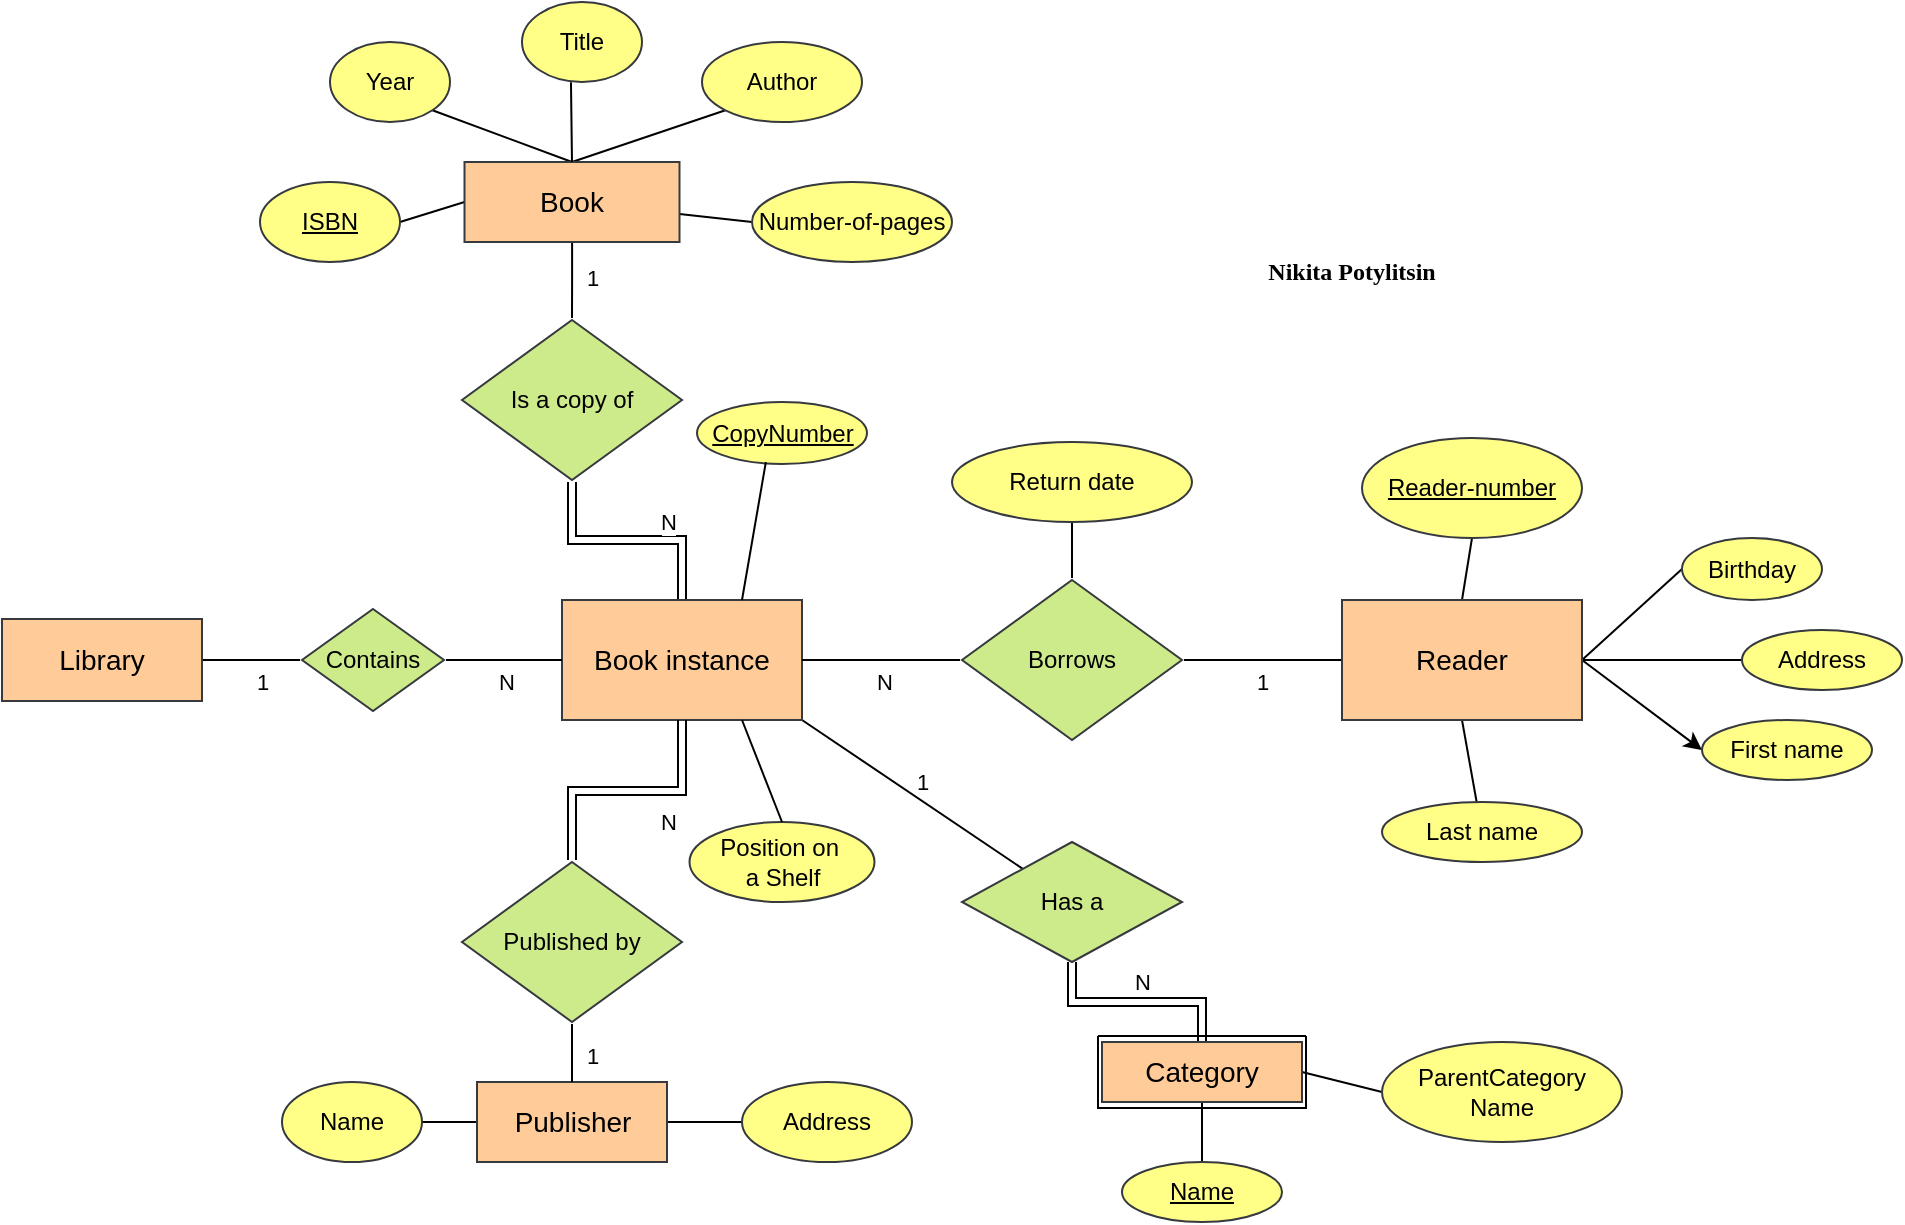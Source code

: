 <mxfile version="24.7.17">
  <diagram name="Страница — 1" id="hSiBeqSM1IHHw422gZMb">
    <mxGraphModel dx="1235" dy="707" grid="1" gridSize="10" guides="1" tooltips="1" connect="1" arrows="1" fold="1" page="1" pageScale="1" pageWidth="827" pageHeight="1169" background="#FFFFFF" math="0" shadow="0">
      <root>
        <mxCell id="0" />
        <mxCell id="1" parent="0" />
        <mxCell id="QyRc5C4AdSYWX_pMLUuo-34" style="edgeStyle=orthogonalEdgeStyle;rounded=0;orthogonalLoop=1;jettySize=auto;html=1;endArrow=none;endFill=0;" parent="1" source="QyRc5C4AdSYWX_pMLUuo-20" target="QyRc5C4AdSYWX_pMLUuo-33" edge="1">
          <mxGeometry relative="1" as="geometry" />
        </mxCell>
        <mxCell id="QyRc5C4AdSYWX_pMLUuo-40" value="1" style="edgeLabel;html=1;align=center;verticalAlign=middle;resizable=0;points=[];" parent="QyRc5C4AdSYWX_pMLUuo-34" vertex="1" connectable="0">
          <mxGeometry x="0.218" y="-2" relative="1" as="geometry">
            <mxPoint y="9" as="offset" />
          </mxGeometry>
        </mxCell>
        <mxCell id="QyRc5C4AdSYWX_pMLUuo-20" value="&lt;font style=&quot;font-size: 14px;&quot;&gt;Library&lt;/font&gt;" style="rounded=0;whiteSpace=wrap;html=1;fillColor=#ffcc99;strokeColor=#36393d;" parent="1" vertex="1">
          <mxGeometry x="250" y="688.5" width="100" height="41" as="geometry" />
        </mxCell>
        <mxCell id="QyRc5C4AdSYWX_pMLUuo-31" style="edgeStyle=orthogonalEdgeStyle;rounded=0;orthogonalLoop=1;jettySize=auto;html=1;shape=link;" parent="1" source="QyRc5C4AdSYWX_pMLUuo-21" target="QyRc5C4AdSYWX_pMLUuo-24" edge="1">
          <mxGeometry relative="1" as="geometry" />
        </mxCell>
        <mxCell id="QyRc5C4AdSYWX_pMLUuo-39" value="N" style="edgeLabel;html=1;align=center;verticalAlign=middle;resizable=0;points=[];" parent="QyRc5C4AdSYWX_pMLUuo-31" vertex="1" connectable="0">
          <mxGeometry x="-0.073" y="-5" relative="1" as="geometry">
            <mxPoint x="16" y="-4" as="offset" />
          </mxGeometry>
        </mxCell>
        <mxCell id="esIEEUArtfWU6ATxcibH-24" value="1" style="rounded=0;orthogonalLoop=1;jettySize=auto;html=1;exitX=1;exitY=1;exitDx=0;exitDy=0;startArrow=none;startFill=0;endArrow=none;endFill=0;" parent="1" source="QyRc5C4AdSYWX_pMLUuo-21" target="esIEEUArtfWU6ATxcibH-23" edge="1">
          <mxGeometry x="0.008" y="8" relative="1" as="geometry">
            <mxPoint as="offset" />
          </mxGeometry>
        </mxCell>
        <mxCell id="QyRc5C4AdSYWX_pMLUuo-21" value="&lt;font style=&quot;font-size: 14px;&quot;&gt;Book instance&lt;/font&gt;" style="rounded=0;whiteSpace=wrap;html=1;fillColor=#ffcc99;strokeColor=#36393d;" parent="1" vertex="1">
          <mxGeometry x="530" y="679" width="120" height="60" as="geometry" />
        </mxCell>
        <mxCell id="QyRc5C4AdSYWX_pMLUuo-22" style="edgeStyle=orthogonalEdgeStyle;rounded=0;orthogonalLoop=1;jettySize=auto;html=1;entryX=0.5;entryY=0;entryDx=0;entryDy=0;strokeColor=default;verticalAlign=middle;endArrow=none;endFill=0;" parent="1" source="QyRc5C4AdSYWX_pMLUuo-23" target="QyRc5C4AdSYWX_pMLUuo-24" edge="1">
          <mxGeometry relative="1" as="geometry" />
        </mxCell>
        <mxCell id="QyRc5C4AdSYWX_pMLUuo-38" value="1" style="edgeLabel;html=1;align=center;verticalAlign=middle;resizable=0;points=[];" parent="QyRc5C4AdSYWX_pMLUuo-22" vertex="1" connectable="0">
          <mxGeometry x="-0.041" relative="1" as="geometry">
            <mxPoint x="10" as="offset" />
          </mxGeometry>
        </mxCell>
        <mxCell id="QyRc5C4AdSYWX_pMLUuo-30" style="edgeStyle=orthogonalEdgeStyle;rounded=0;orthogonalLoop=1;jettySize=auto;html=1;exitX=0.5;exitY=1;exitDx=0;exitDy=0;endArrow=none;endFill=0;shape=link;" parent="1" source="QyRc5C4AdSYWX_pMLUuo-21" target="QyRc5C4AdSYWX_pMLUuo-26" edge="1">
          <mxGeometry relative="1" as="geometry" />
        </mxCell>
        <mxCell id="QyRc5C4AdSYWX_pMLUuo-36" value="N" style="edgeLabel;html=1;align=center;verticalAlign=middle;resizable=0;points=[];" parent="QyRc5C4AdSYWX_pMLUuo-30" vertex="1" connectable="0">
          <mxGeometry x="-0.317" y="-2" relative="1" as="geometry">
            <mxPoint y="17" as="offset" />
          </mxGeometry>
        </mxCell>
        <mxCell id="esIEEUArtfWU6ATxcibH-11" style="rounded=0;orthogonalLoop=1;jettySize=auto;html=1;entryX=0;entryY=0.5;entryDx=0;entryDy=0;endArrow=none;endFill=0;" parent="1" source="QyRc5C4AdSYWX_pMLUuo-23" target="esIEEUArtfWU6ATxcibH-10" edge="1">
          <mxGeometry relative="1" as="geometry" />
        </mxCell>
        <mxCell id="esIEEUArtfWU6ATxcibH-12" style="rounded=0;orthogonalLoop=1;jettySize=auto;html=1;exitX=0.5;exitY=0;exitDx=0;exitDy=0;entryX=0;entryY=1;entryDx=0;entryDy=0;endArrow=none;endFill=0;" parent="1" source="QyRc5C4AdSYWX_pMLUuo-23" target="esIEEUArtfWU6ATxcibH-9" edge="1">
          <mxGeometry relative="1" as="geometry" />
        </mxCell>
        <mxCell id="esIEEUArtfWU6ATxcibH-15" style="rounded=0;orthogonalLoop=1;jettySize=auto;html=1;exitX=0.5;exitY=0;exitDx=0;exitDy=0;entryX=1;entryY=1;entryDx=0;entryDy=0;endArrow=none;endFill=0;" parent="1" source="QyRc5C4AdSYWX_pMLUuo-23" target="esIEEUArtfWU6ATxcibH-7" edge="1">
          <mxGeometry relative="1" as="geometry" />
        </mxCell>
        <mxCell id="esIEEUArtfWU6ATxcibH-16" style="rounded=0;orthogonalLoop=1;jettySize=auto;html=1;exitX=0;exitY=0.5;exitDx=0;exitDy=0;entryX=1;entryY=0.5;entryDx=0;entryDy=0;endArrow=none;endFill=0;" parent="1" source="QyRc5C4AdSYWX_pMLUuo-23" target="esIEEUArtfWU6ATxcibH-6" edge="1">
          <mxGeometry relative="1" as="geometry" />
        </mxCell>
        <mxCell id="QyRc5C4AdSYWX_pMLUuo-23" value="&lt;font style=&quot;font-size: 14px;&quot;&gt;Book&lt;/font&gt;" style="rounded=0;whiteSpace=wrap;html=1;fillColor=#ffcc99;strokeColor=#36393d;" parent="1" vertex="1">
          <mxGeometry x="481.25" y="460" width="107.5" height="40" as="geometry" />
        </mxCell>
        <mxCell id="QyRc5C4AdSYWX_pMLUuo-24" value="Is a copy of" style="rhombus;whiteSpace=wrap;html=1;perimeterSpacing=1;rounded=0;shadow=0;verticalAlign=middle;fillColor=#cdeb8b;strokeColor=#36393d;" parent="1" vertex="1">
          <mxGeometry x="480" y="539" width="110" height="80" as="geometry" />
        </mxCell>
        <mxCell id="esIEEUArtfWU6ATxcibH-19" style="edgeStyle=orthogonalEdgeStyle;rounded=0;orthogonalLoop=1;jettySize=auto;html=1;exitX=1;exitY=0.5;exitDx=0;exitDy=0;entryX=0;entryY=0.5;entryDx=0;entryDy=0;endArrow=none;endFill=0;" parent="1" source="QyRc5C4AdSYWX_pMLUuo-25" target="esIEEUArtfWU6ATxcibH-18" edge="1">
          <mxGeometry relative="1" as="geometry" />
        </mxCell>
        <mxCell id="esIEEUArtfWU6ATxcibH-20" style="edgeStyle=orthogonalEdgeStyle;rounded=0;orthogonalLoop=1;jettySize=auto;html=1;exitX=0;exitY=0.5;exitDx=0;exitDy=0;entryX=1;entryY=0.5;entryDx=0;entryDy=0;endArrow=none;endFill=0;" parent="1" source="QyRc5C4AdSYWX_pMLUuo-25" target="esIEEUArtfWU6ATxcibH-17" edge="1">
          <mxGeometry relative="1" as="geometry" />
        </mxCell>
        <mxCell id="QyRc5C4AdSYWX_pMLUuo-25" value="&lt;font style=&quot;font-size: 14px;&quot;&gt;Publisher&lt;/font&gt;" style="rounded=0;whiteSpace=wrap;html=1;fillColor=#ffcc99;strokeColor=#36393d;" parent="1" vertex="1">
          <mxGeometry x="487.5" y="920" width="95" height="40" as="geometry" />
        </mxCell>
        <mxCell id="QyRc5C4AdSYWX_pMLUuo-32" style="edgeStyle=orthogonalEdgeStyle;rounded=0;orthogonalLoop=1;jettySize=auto;html=1;entryX=0.5;entryY=0;entryDx=0;entryDy=0;endArrow=none;endFill=0;" parent="1" source="QyRc5C4AdSYWX_pMLUuo-26" target="QyRc5C4AdSYWX_pMLUuo-25" edge="1">
          <mxGeometry relative="1" as="geometry" />
        </mxCell>
        <mxCell id="QyRc5C4AdSYWX_pMLUuo-37" value="1" style="edgeLabel;html=1;align=center;verticalAlign=middle;resizable=0;points=[];" parent="QyRc5C4AdSYWX_pMLUuo-32" vertex="1" connectable="0">
          <mxGeometry x="-0.333" y="-2" relative="1" as="geometry">
            <mxPoint x="12" y="-1" as="offset" />
          </mxGeometry>
        </mxCell>
        <mxCell id="QyRc5C4AdSYWX_pMLUuo-26" value="Published by" style="rhombus;whiteSpace=wrap;html=1;perimeterSpacing=1;rounded=0;shadow=0;verticalAlign=middle;fillColor=#cdeb8b;strokeColor=#36393d;" parent="1" vertex="1">
          <mxGeometry x="480" y="810" width="110" height="80" as="geometry" />
        </mxCell>
        <mxCell id="QyRc5C4AdSYWX_pMLUuo-35" style="edgeStyle=orthogonalEdgeStyle;rounded=0;orthogonalLoop=1;jettySize=auto;html=1;endArrow=none;endFill=0;" parent="1" source="QyRc5C4AdSYWX_pMLUuo-33" target="QyRc5C4AdSYWX_pMLUuo-21" edge="1">
          <mxGeometry relative="1" as="geometry" />
        </mxCell>
        <mxCell id="QyRc5C4AdSYWX_pMLUuo-41" value="N" style="edgeLabel;html=1;align=center;verticalAlign=middle;resizable=0;points=[];" parent="QyRc5C4AdSYWX_pMLUuo-35" vertex="1" connectable="0">
          <mxGeometry x="0.122" y="-1" relative="1" as="geometry">
            <mxPoint x="-3" y="10" as="offset" />
          </mxGeometry>
        </mxCell>
        <mxCell id="QyRc5C4AdSYWX_pMLUuo-33" value="Contains" style="rhombus;whiteSpace=wrap;html=1;perimeterSpacing=1;rounded=0;shadow=0;verticalAlign=middle;fillColor=#cdeb8b;strokeColor=#36393d;" parent="1" vertex="1">
          <mxGeometry x="400" y="683.5" width="71" height="51" as="geometry" />
        </mxCell>
        <mxCell id="QyRc5C4AdSYWX_pMLUuo-46" style="edgeStyle=orthogonalEdgeStyle;rounded=0;orthogonalLoop=1;jettySize=auto;html=1;endArrow=none;endFill=0;" parent="1" source="QyRc5C4AdSYWX_pMLUuo-44" target="QyRc5C4AdSYWX_pMLUuo-45" edge="1">
          <mxGeometry relative="1" as="geometry" />
        </mxCell>
        <mxCell id="QyRc5C4AdSYWX_pMLUuo-48" value="1" style="edgeLabel;html=1;align=center;verticalAlign=middle;resizable=0;points=[];" parent="QyRc5C4AdSYWX_pMLUuo-46" vertex="1" connectable="0">
          <mxGeometry x="-0.494" y="-1" relative="1" as="geometry">
            <mxPoint x="-20" y="12" as="offset" />
          </mxGeometry>
        </mxCell>
        <mxCell id="QyRc5C4AdSYWX_pMLUuo-58" style="rounded=0;orthogonalLoop=1;jettySize=auto;html=1;endArrow=none;endFill=0;" parent="1" source="QyRc5C4AdSYWX_pMLUuo-44" target="QyRc5C4AdSYWX_pMLUuo-55" edge="1">
          <mxGeometry relative="1" as="geometry" />
        </mxCell>
        <mxCell id="QyRc5C4AdSYWX_pMLUuo-59" style="rounded=0;orthogonalLoop=1;jettySize=auto;html=1;entryX=0;entryY=0.5;entryDx=0;entryDy=0;endArrow=none;endFill=0;" parent="1" target="QyRc5C4AdSYWX_pMLUuo-56" edge="1">
          <mxGeometry relative="1" as="geometry">
            <mxPoint x="1040" y="709" as="sourcePoint" />
          </mxGeometry>
        </mxCell>
        <mxCell id="esIEEUArtfWU6ATxcibH-30" style="rounded=0;orthogonalLoop=1;jettySize=auto;html=1;exitX=1;exitY=0.5;exitDx=0;exitDy=0;entryX=0;entryY=0.5;entryDx=0;entryDy=0;" parent="1" source="QyRc5C4AdSYWX_pMLUuo-44" target="QyRc5C4AdSYWX_pMLUuo-54" edge="1">
          <mxGeometry relative="1" as="geometry" />
        </mxCell>
        <mxCell id="esIEEUArtfWU6ATxcibH-31" style="rounded=0;orthogonalLoop=1;jettySize=auto;html=1;exitX=0.5;exitY=1;exitDx=0;exitDy=0;endArrow=none;endFill=0;" parent="1" source="QyRc5C4AdSYWX_pMLUuo-44" target="QyRc5C4AdSYWX_pMLUuo-52" edge="1">
          <mxGeometry relative="1" as="geometry" />
        </mxCell>
        <mxCell id="esIEEUArtfWU6ATxcibH-33" style="rounded=0;orthogonalLoop=1;jettySize=auto;html=1;exitX=0.5;exitY=0;exitDx=0;exitDy=0;entryX=0.5;entryY=1;entryDx=0;entryDy=0;endArrow=none;endFill=0;" parent="1" source="QyRc5C4AdSYWX_pMLUuo-44" target="esIEEUArtfWU6ATxcibH-32" edge="1">
          <mxGeometry relative="1" as="geometry" />
        </mxCell>
        <mxCell id="QyRc5C4AdSYWX_pMLUuo-44" value="&lt;font style=&quot;font-size: 14px;&quot;&gt;Reader&lt;/font&gt;" style="rounded=0;whiteSpace=wrap;html=1;fillColor=#ffcc99;strokeColor=#36393d;" parent="1" vertex="1">
          <mxGeometry x="920" y="679" width="120" height="60" as="geometry" />
        </mxCell>
        <mxCell id="QyRc5C4AdSYWX_pMLUuo-47" style="edgeStyle=orthogonalEdgeStyle;rounded=0;orthogonalLoop=1;jettySize=auto;html=1;entryX=1;entryY=0.5;entryDx=0;entryDy=0;endArrow=none;endFill=0;" parent="1" source="QyRc5C4AdSYWX_pMLUuo-45" target="QyRc5C4AdSYWX_pMLUuo-21" edge="1">
          <mxGeometry relative="1" as="geometry" />
        </mxCell>
        <mxCell id="QyRc5C4AdSYWX_pMLUuo-49" value="N" style="edgeLabel;html=1;align=center;verticalAlign=middle;resizable=0;points=[];" parent="QyRc5C4AdSYWX_pMLUuo-47" vertex="1" connectable="0">
          <mxGeometry x="-0.038" y="-1" relative="1" as="geometry">
            <mxPoint y="12" as="offset" />
          </mxGeometry>
        </mxCell>
        <mxCell id="QyRc5C4AdSYWX_pMLUuo-51" style="edgeStyle=orthogonalEdgeStyle;rounded=0;orthogonalLoop=1;jettySize=auto;html=1;endArrow=none;endFill=0;" parent="1" source="QyRc5C4AdSYWX_pMLUuo-45" target="QyRc5C4AdSYWX_pMLUuo-50" edge="1">
          <mxGeometry relative="1" as="geometry" />
        </mxCell>
        <mxCell id="QyRc5C4AdSYWX_pMLUuo-45" value="Borrows" style="rhombus;whiteSpace=wrap;html=1;perimeterSpacing=1;rounded=0;shadow=0;verticalAlign=middle;fillColor=#cdeb8b;strokeColor=#36393d;" parent="1" vertex="1">
          <mxGeometry x="730" y="669" width="110" height="80" as="geometry" />
        </mxCell>
        <mxCell id="QyRc5C4AdSYWX_pMLUuo-50" value="Return date" style="ellipse;whiteSpace=wrap;html=1;fillColor=#ffff88;strokeColor=#36393d;" parent="1" vertex="1">
          <mxGeometry x="725" y="600" width="120" height="40" as="geometry" />
        </mxCell>
        <mxCell id="QyRc5C4AdSYWX_pMLUuo-52" value="Last name" style="ellipse;whiteSpace=wrap;html=1;fillColor=#ffff88;strokeColor=#36393d;" parent="1" vertex="1">
          <mxGeometry x="940" y="780" width="100" height="30" as="geometry" />
        </mxCell>
        <mxCell id="QyRc5C4AdSYWX_pMLUuo-54" value="First name" style="ellipse;whiteSpace=wrap;html=1;fillColor=#ffff88;strokeColor=#36393d;" parent="1" vertex="1">
          <mxGeometry x="1100" y="739" width="85" height="30" as="geometry" />
        </mxCell>
        <mxCell id="QyRc5C4AdSYWX_pMLUuo-55" value="Address" style="ellipse;whiteSpace=wrap;html=1;fillColor=#ffff88;strokeColor=#36393d;" parent="1" vertex="1">
          <mxGeometry x="1120" y="694" width="80" height="30" as="geometry" />
        </mxCell>
        <mxCell id="QyRc5C4AdSYWX_pMLUuo-56" value="Birthday" style="ellipse;whiteSpace=wrap;html=1;fillColor=#ffff88;strokeColor=#36393d;" parent="1" vertex="1">
          <mxGeometry x="1090" y="648" width="70" height="31" as="geometry" />
        </mxCell>
        <mxCell id="esIEEUArtfWU6ATxcibH-1" value="&lt;u&gt;CopyNumber&lt;/u&gt;" style="ellipse;whiteSpace=wrap;html=1;fillColor=#ffff88;strokeColor=#36393d;" parent="1" vertex="1">
          <mxGeometry x="597.5" y="580" width="85" height="31" as="geometry" />
        </mxCell>
        <mxCell id="esIEEUArtfWU6ATxcibH-2" value="Position on&amp;nbsp;&lt;div&gt;a Shelf&lt;/div&gt;" style="ellipse;whiteSpace=wrap;html=1;fillColor=#ffff88;strokeColor=#36393d;" parent="1" vertex="1">
          <mxGeometry x="593.75" y="790" width="92.5" height="40" as="geometry" />
        </mxCell>
        <mxCell id="esIEEUArtfWU6ATxcibH-3" style="rounded=0;orthogonalLoop=1;jettySize=auto;html=1;exitX=0.75;exitY=0;exitDx=0;exitDy=0;entryX=0.405;entryY=0.97;entryDx=0;entryDy=0;entryPerimeter=0;endArrow=none;endFill=0;" parent="1" source="QyRc5C4AdSYWX_pMLUuo-21" target="esIEEUArtfWU6ATxcibH-1" edge="1">
          <mxGeometry relative="1" as="geometry" />
        </mxCell>
        <mxCell id="esIEEUArtfWU6ATxcibH-4" style="rounded=0;orthogonalLoop=1;jettySize=auto;html=1;exitX=0.75;exitY=1;exitDx=0;exitDy=0;entryX=0.5;entryY=0;entryDx=0;entryDy=0;endArrow=none;endFill=0;" parent="1" source="QyRc5C4AdSYWX_pMLUuo-21" target="esIEEUArtfWU6ATxcibH-2" edge="1">
          <mxGeometry relative="1" as="geometry" />
        </mxCell>
        <mxCell id="esIEEUArtfWU6ATxcibH-6" value="&lt;u&gt;ISBN&lt;/u&gt;" style="ellipse;whiteSpace=wrap;html=1;fillColor=#ffff88;strokeColor=#36393d;" parent="1" vertex="1">
          <mxGeometry x="379" y="470" width="70" height="40" as="geometry" />
        </mxCell>
        <mxCell id="esIEEUArtfWU6ATxcibH-7" value="Year" style="ellipse;whiteSpace=wrap;html=1;fillColor=#ffff88;strokeColor=#36393d;" parent="1" vertex="1">
          <mxGeometry x="414" y="400" width="60" height="40" as="geometry" />
        </mxCell>
        <mxCell id="esIEEUArtfWU6ATxcibH-8" value="Title" style="ellipse;whiteSpace=wrap;html=1;fillColor=#ffff88;strokeColor=#36393d;" parent="1" vertex="1">
          <mxGeometry x="510" y="380" width="60" height="40" as="geometry" />
        </mxCell>
        <mxCell id="esIEEUArtfWU6ATxcibH-9" value="Author" style="ellipse;whiteSpace=wrap;html=1;fillColor=#ffff88;strokeColor=#36393d;" parent="1" vertex="1">
          <mxGeometry x="600" y="400" width="80" height="40" as="geometry" />
        </mxCell>
        <mxCell id="esIEEUArtfWU6ATxcibH-10" value="Number-of-pages" style="ellipse;whiteSpace=wrap;html=1;fillColor=#ffff88;strokeColor=#36393d;" parent="1" vertex="1">
          <mxGeometry x="625" y="470" width="100" height="40" as="geometry" />
        </mxCell>
        <mxCell id="esIEEUArtfWU6ATxcibH-13" style="rounded=0;orthogonalLoop=1;jettySize=auto;html=1;exitX=0.5;exitY=0;exitDx=0;exitDy=0;entryX=0.408;entryY=1.004;entryDx=0;entryDy=0;entryPerimeter=0;endArrow=none;endFill=0;" parent="1" source="QyRc5C4AdSYWX_pMLUuo-23" target="esIEEUArtfWU6ATxcibH-8" edge="1">
          <mxGeometry relative="1" as="geometry" />
        </mxCell>
        <mxCell id="esIEEUArtfWU6ATxcibH-17" value="Name" style="ellipse;whiteSpace=wrap;html=1;fillColor=#ffff88;strokeColor=#36393d;" parent="1" vertex="1">
          <mxGeometry x="390" y="920" width="70" height="40" as="geometry" />
        </mxCell>
        <mxCell id="esIEEUArtfWU6ATxcibH-18" value="Address" style="ellipse;whiteSpace=wrap;html=1;fillColor=#ffff88;strokeColor=#36393d;" parent="1" vertex="1">
          <mxGeometry x="620" y="920" width="85" height="40" as="geometry" />
        </mxCell>
        <mxCell id="esIEEUArtfWU6ATxcibH-25" value="N" style="edgeStyle=orthogonalEdgeStyle;rounded=0;orthogonalLoop=1;jettySize=auto;html=1;endArrow=none;endFill=0;shape=link;" parent="1" source="esIEEUArtfWU6ATxcibH-22" target="esIEEUArtfWU6ATxcibH-23" edge="1">
          <mxGeometry x="-0.048" y="-10" relative="1" as="geometry">
            <mxPoint as="offset" />
          </mxGeometry>
        </mxCell>
        <mxCell id="esIEEUArtfWU6ATxcibH-28" style="rounded=0;orthogonalLoop=1;jettySize=auto;html=1;exitX=1;exitY=0.5;exitDx=0;exitDy=0;entryX=0;entryY=0.5;entryDx=0;entryDy=0;endArrow=none;endFill=0;" parent="1" source="esIEEUArtfWU6ATxcibH-22" target="esIEEUArtfWU6ATxcibH-27" edge="1">
          <mxGeometry relative="1" as="geometry" />
        </mxCell>
        <mxCell id="esIEEUArtfWU6ATxcibH-29" style="rounded=0;orthogonalLoop=1;jettySize=auto;html=1;exitX=0.5;exitY=1;exitDx=0;exitDy=0;entryX=0.5;entryY=0;entryDx=0;entryDy=0;endArrow=none;endFill=0;" parent="1" source="esIEEUArtfWU6ATxcibH-22" target="esIEEUArtfWU6ATxcibH-26" edge="1">
          <mxGeometry relative="1" as="geometry" />
        </mxCell>
        <mxCell id="esIEEUArtfWU6ATxcibH-22" value="&lt;font style=&quot;font-size: 14px;&quot;&gt;Category&lt;/font&gt;" style="rounded=0;whiteSpace=wrap;html=1;fillColor=#ffcc99;strokeColor=#36393d;portConstraintRotation=0;" parent="1" vertex="1">
          <mxGeometry x="800" y="900" width="100" height="30" as="geometry" />
        </mxCell>
        <mxCell id="esIEEUArtfWU6ATxcibH-23" value="Has a" style="rhombus;whiteSpace=wrap;html=1;fillColor=#cdeb8b;strokeColor=#36393d;" parent="1" vertex="1">
          <mxGeometry x="730" y="800" width="110" height="60" as="geometry" />
        </mxCell>
        <mxCell id="esIEEUArtfWU6ATxcibH-26" value="&lt;u&gt;Name&lt;/u&gt;" style="ellipse;whiteSpace=wrap;html=1;fillColor=#ffff88;strokeColor=#36393d;" parent="1" vertex="1">
          <mxGeometry x="810" y="960" width="80" height="30" as="geometry" />
        </mxCell>
        <mxCell id="esIEEUArtfWU6ATxcibH-27" value="ParentCategory&lt;div&gt;Name&lt;/div&gt;" style="ellipse;whiteSpace=wrap;html=1;fillColor=#ffff88;strokeColor=#36393d;" parent="1" vertex="1">
          <mxGeometry x="940" y="900" width="120" height="50" as="geometry" />
        </mxCell>
        <mxCell id="esIEEUArtfWU6ATxcibH-32" value="&lt;u&gt;Reader-number&lt;/u&gt;" style="ellipse;whiteSpace=wrap;html=1;fillColor=#ffff88;strokeColor=#36393d;" parent="1" vertex="1">
          <mxGeometry x="930" y="598" width="110" height="50" as="geometry" />
        </mxCell>
        <mxCell id="esIEEUArtfWU6ATxcibH-36" value="" style="swimlane;startSize=0;" parent="1" vertex="1">
          <mxGeometry x="798" y="897" width="104" height="36" as="geometry" />
        </mxCell>
        <mxCell id="qNjfz6AxRQTmlU81W7sK-2" value="&lt;font face=&quot;Comic Sans MS&quot;&gt;&lt;b&gt;Nikita Potylitsin&lt;/b&gt;&lt;/font&gt;" style="text;html=1;align=center;verticalAlign=middle;whiteSpace=wrap;rounded=0;" vertex="1" parent="1">
          <mxGeometry x="860" y="500" width="130" height="30" as="geometry" />
        </mxCell>
      </root>
    </mxGraphModel>
  </diagram>
</mxfile>
